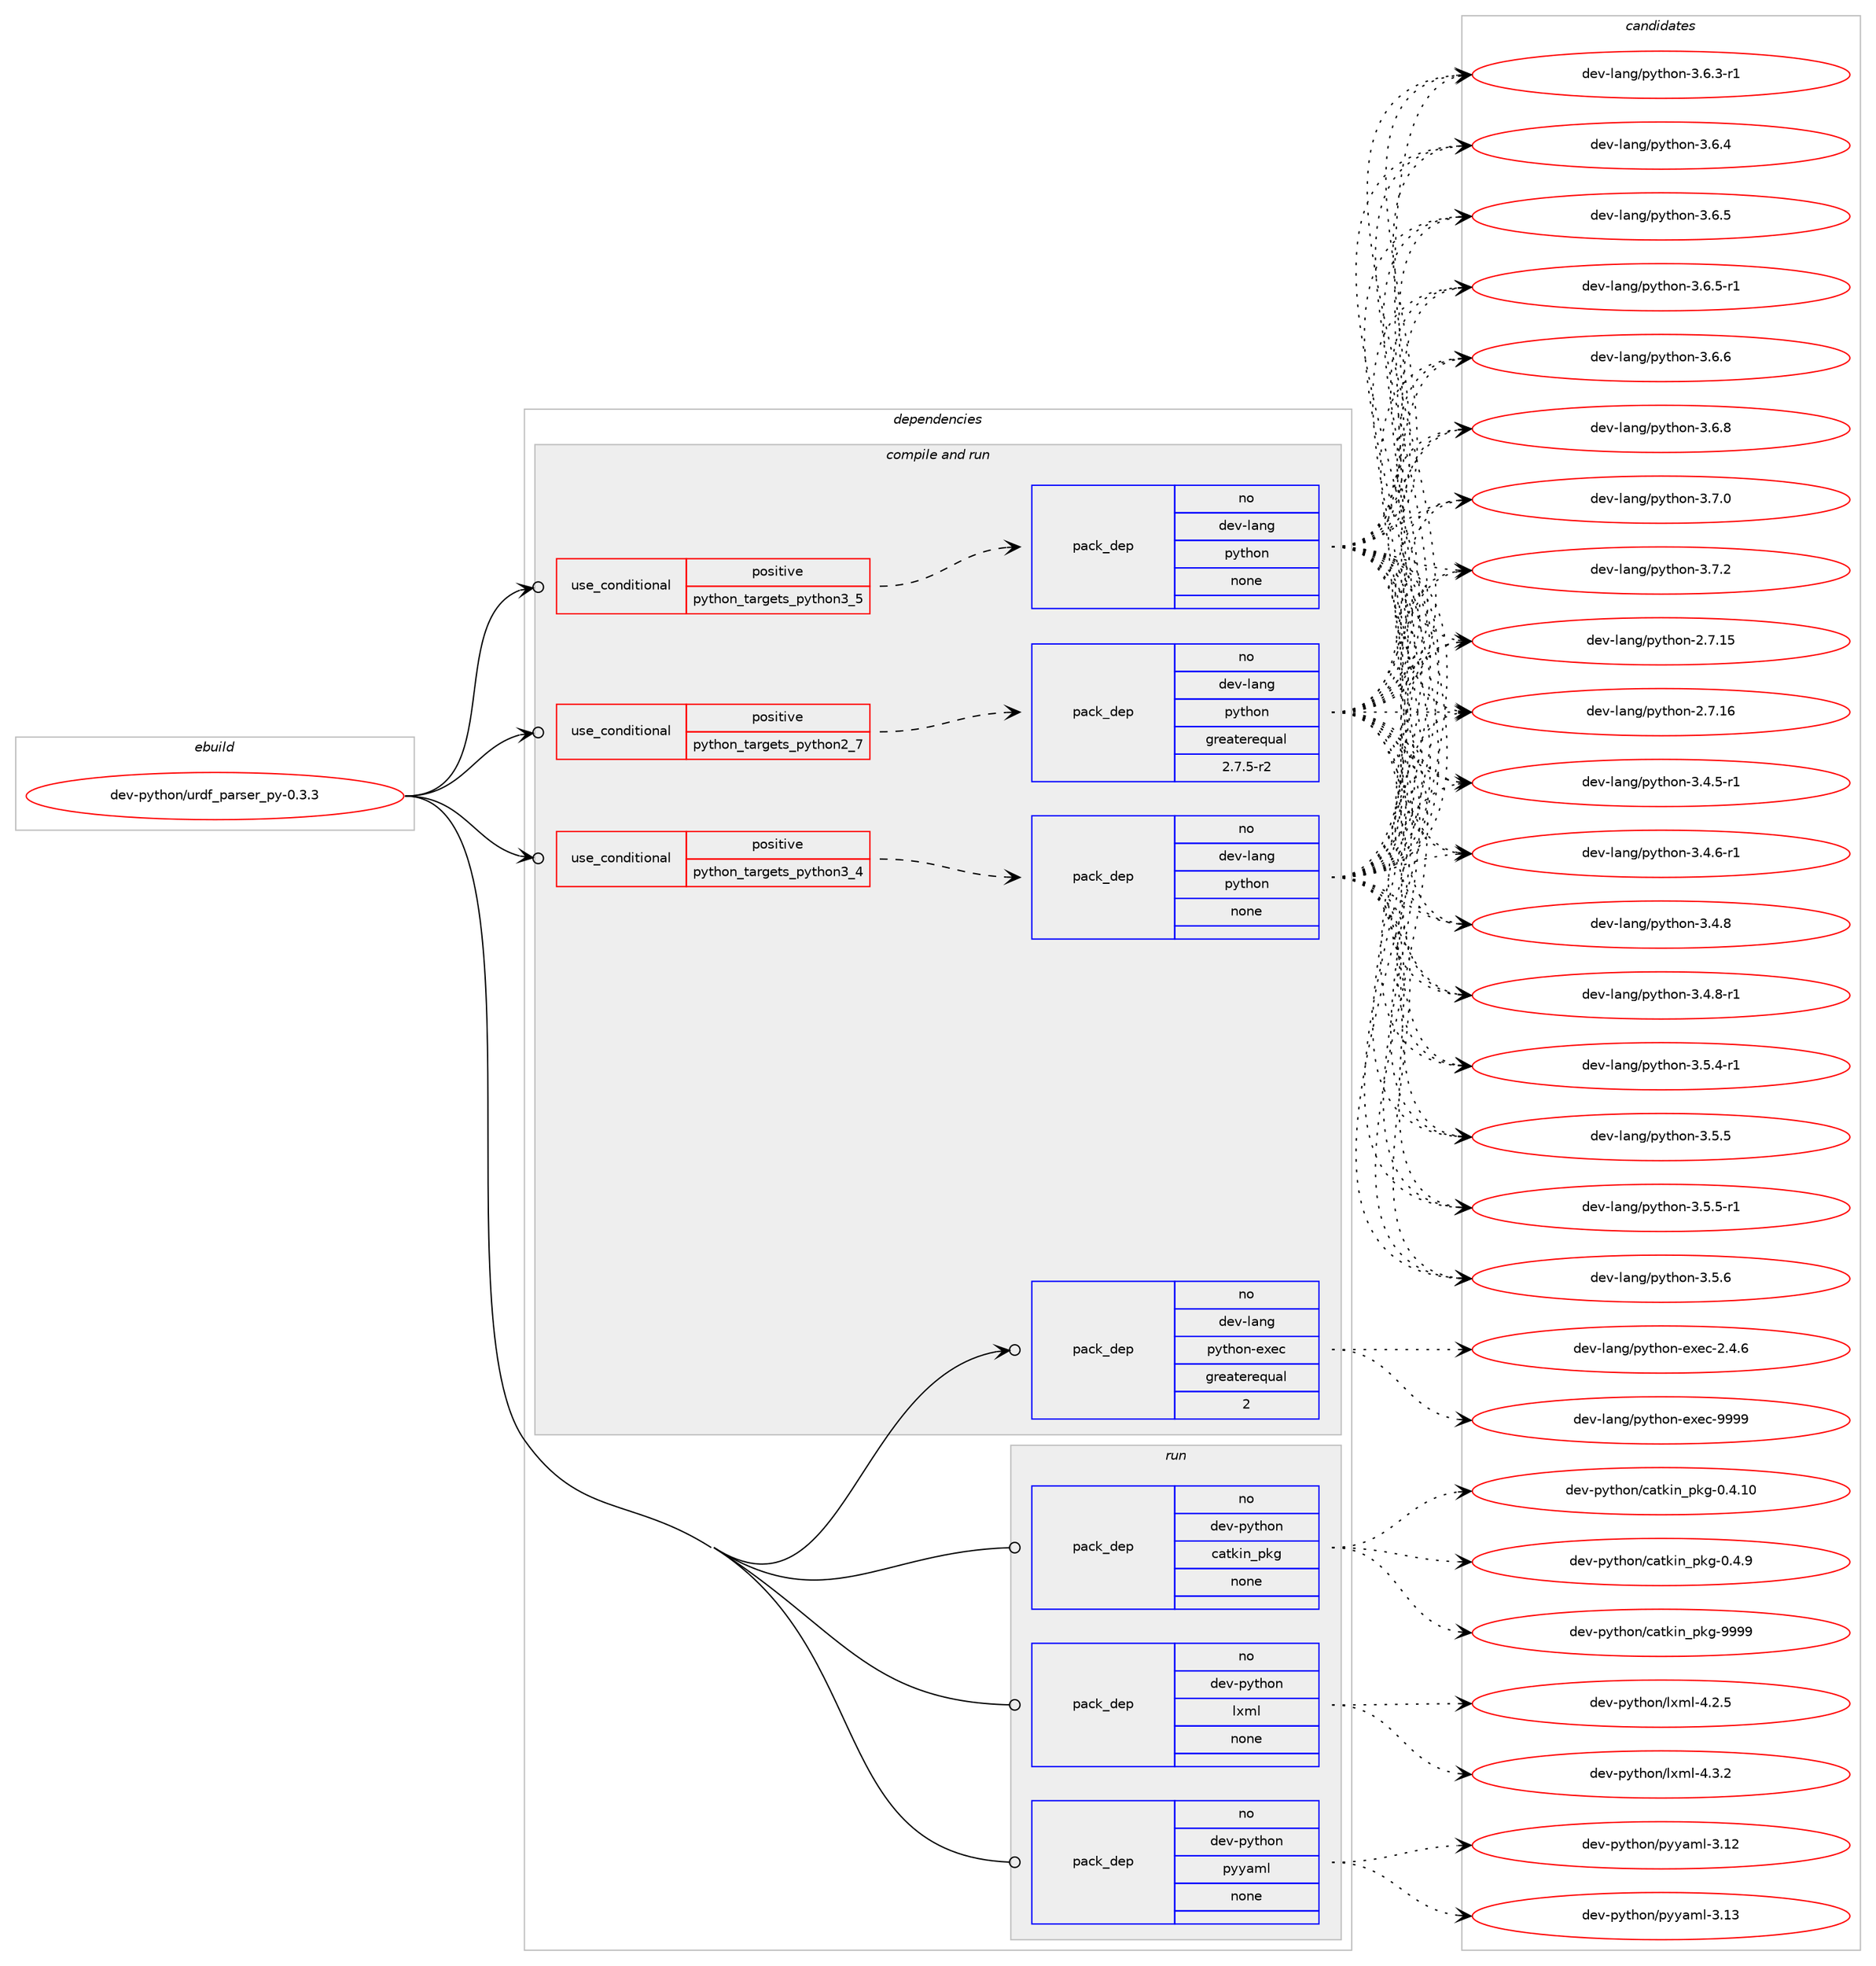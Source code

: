 digraph prolog {

# *************
# Graph options
# *************

newrank=true;
concentrate=true;
compound=true;
graph [rankdir=LR,fontname=Helvetica,fontsize=10,ranksep=1.5];#, ranksep=2.5, nodesep=0.2];
edge  [arrowhead=vee];
node  [fontname=Helvetica,fontsize=10];

# **********
# The ebuild
# **********

subgraph cluster_leftcol {
color=gray;
rank=same;
label=<<i>ebuild</i>>;
id [label="dev-python/urdf_parser_py-0.3.3", color=red, width=4, href="../dev-python/urdf_parser_py-0.3.3.svg"];
}

# ****************
# The dependencies
# ****************

subgraph cluster_midcol {
color=gray;
label=<<i>dependencies</i>>;
subgraph cluster_compile {
fillcolor="#eeeeee";
style=filled;
label=<<i>compile</i>>;
}
subgraph cluster_compileandrun {
fillcolor="#eeeeee";
style=filled;
label=<<i>compile and run</i>>;
subgraph cond386289 {
dependency1446366 [label=<<TABLE BORDER="0" CELLBORDER="1" CELLSPACING="0" CELLPADDING="4"><TR><TD ROWSPAN="3" CELLPADDING="10">use_conditional</TD></TR><TR><TD>positive</TD></TR><TR><TD>python_targets_python2_7</TD></TR></TABLE>>, shape=none, color=red];
subgraph pack1036708 {
dependency1446367 [label=<<TABLE BORDER="0" CELLBORDER="1" CELLSPACING="0" CELLPADDING="4" WIDTH="220"><TR><TD ROWSPAN="6" CELLPADDING="30">pack_dep</TD></TR><TR><TD WIDTH="110">no</TD></TR><TR><TD>dev-lang</TD></TR><TR><TD>python</TD></TR><TR><TD>greaterequal</TD></TR><TR><TD>2.7.5-r2</TD></TR></TABLE>>, shape=none, color=blue];
}
dependency1446366:e -> dependency1446367:w [weight=20,style="dashed",arrowhead="vee"];
}
id:e -> dependency1446366:w [weight=20,style="solid",arrowhead="odotvee"];
subgraph cond386290 {
dependency1446368 [label=<<TABLE BORDER="0" CELLBORDER="1" CELLSPACING="0" CELLPADDING="4"><TR><TD ROWSPAN="3" CELLPADDING="10">use_conditional</TD></TR><TR><TD>positive</TD></TR><TR><TD>python_targets_python3_4</TD></TR></TABLE>>, shape=none, color=red];
subgraph pack1036709 {
dependency1446369 [label=<<TABLE BORDER="0" CELLBORDER="1" CELLSPACING="0" CELLPADDING="4" WIDTH="220"><TR><TD ROWSPAN="6" CELLPADDING="30">pack_dep</TD></TR><TR><TD WIDTH="110">no</TD></TR><TR><TD>dev-lang</TD></TR><TR><TD>python</TD></TR><TR><TD>none</TD></TR><TR><TD></TD></TR></TABLE>>, shape=none, color=blue];
}
dependency1446368:e -> dependency1446369:w [weight=20,style="dashed",arrowhead="vee"];
}
id:e -> dependency1446368:w [weight=20,style="solid",arrowhead="odotvee"];
subgraph cond386291 {
dependency1446370 [label=<<TABLE BORDER="0" CELLBORDER="1" CELLSPACING="0" CELLPADDING="4"><TR><TD ROWSPAN="3" CELLPADDING="10">use_conditional</TD></TR><TR><TD>positive</TD></TR><TR><TD>python_targets_python3_5</TD></TR></TABLE>>, shape=none, color=red];
subgraph pack1036710 {
dependency1446371 [label=<<TABLE BORDER="0" CELLBORDER="1" CELLSPACING="0" CELLPADDING="4" WIDTH="220"><TR><TD ROWSPAN="6" CELLPADDING="30">pack_dep</TD></TR><TR><TD WIDTH="110">no</TD></TR><TR><TD>dev-lang</TD></TR><TR><TD>python</TD></TR><TR><TD>none</TD></TR><TR><TD></TD></TR></TABLE>>, shape=none, color=blue];
}
dependency1446370:e -> dependency1446371:w [weight=20,style="dashed",arrowhead="vee"];
}
id:e -> dependency1446370:w [weight=20,style="solid",arrowhead="odotvee"];
subgraph pack1036711 {
dependency1446372 [label=<<TABLE BORDER="0" CELLBORDER="1" CELLSPACING="0" CELLPADDING="4" WIDTH="220"><TR><TD ROWSPAN="6" CELLPADDING="30">pack_dep</TD></TR><TR><TD WIDTH="110">no</TD></TR><TR><TD>dev-lang</TD></TR><TR><TD>python-exec</TD></TR><TR><TD>greaterequal</TD></TR><TR><TD>2</TD></TR></TABLE>>, shape=none, color=blue];
}
id:e -> dependency1446372:w [weight=20,style="solid",arrowhead="odotvee"];
}
subgraph cluster_run {
fillcolor="#eeeeee";
style=filled;
label=<<i>run</i>>;
subgraph pack1036712 {
dependency1446373 [label=<<TABLE BORDER="0" CELLBORDER="1" CELLSPACING="0" CELLPADDING="4" WIDTH="220"><TR><TD ROWSPAN="6" CELLPADDING="30">pack_dep</TD></TR><TR><TD WIDTH="110">no</TD></TR><TR><TD>dev-python</TD></TR><TR><TD>catkin_pkg</TD></TR><TR><TD>none</TD></TR><TR><TD></TD></TR></TABLE>>, shape=none, color=blue];
}
id:e -> dependency1446373:w [weight=20,style="solid",arrowhead="odot"];
subgraph pack1036713 {
dependency1446374 [label=<<TABLE BORDER="0" CELLBORDER="1" CELLSPACING="0" CELLPADDING="4" WIDTH="220"><TR><TD ROWSPAN="6" CELLPADDING="30">pack_dep</TD></TR><TR><TD WIDTH="110">no</TD></TR><TR><TD>dev-python</TD></TR><TR><TD>lxml</TD></TR><TR><TD>none</TD></TR><TR><TD></TD></TR></TABLE>>, shape=none, color=blue];
}
id:e -> dependency1446374:w [weight=20,style="solid",arrowhead="odot"];
subgraph pack1036714 {
dependency1446375 [label=<<TABLE BORDER="0" CELLBORDER="1" CELLSPACING="0" CELLPADDING="4" WIDTH="220"><TR><TD ROWSPAN="6" CELLPADDING="30">pack_dep</TD></TR><TR><TD WIDTH="110">no</TD></TR><TR><TD>dev-python</TD></TR><TR><TD>pyyaml</TD></TR><TR><TD>none</TD></TR><TR><TD></TD></TR></TABLE>>, shape=none, color=blue];
}
id:e -> dependency1446375:w [weight=20,style="solid",arrowhead="odot"];
}
}

# **************
# The candidates
# **************

subgraph cluster_choices {
rank=same;
color=gray;
label=<<i>candidates</i>>;

subgraph choice1036708 {
color=black;
nodesep=1;
choice10010111845108971101034711212111610411111045504655464953 [label="dev-lang/python-2.7.15", color=red, width=4,href="../dev-lang/python-2.7.15.svg"];
choice10010111845108971101034711212111610411111045504655464954 [label="dev-lang/python-2.7.16", color=red, width=4,href="../dev-lang/python-2.7.16.svg"];
choice1001011184510897110103471121211161041111104551465246534511449 [label="dev-lang/python-3.4.5-r1", color=red, width=4,href="../dev-lang/python-3.4.5-r1.svg"];
choice1001011184510897110103471121211161041111104551465246544511449 [label="dev-lang/python-3.4.6-r1", color=red, width=4,href="../dev-lang/python-3.4.6-r1.svg"];
choice100101118451089711010347112121116104111110455146524656 [label="dev-lang/python-3.4.8", color=red, width=4,href="../dev-lang/python-3.4.8.svg"];
choice1001011184510897110103471121211161041111104551465246564511449 [label="dev-lang/python-3.4.8-r1", color=red, width=4,href="../dev-lang/python-3.4.8-r1.svg"];
choice1001011184510897110103471121211161041111104551465346524511449 [label="dev-lang/python-3.5.4-r1", color=red, width=4,href="../dev-lang/python-3.5.4-r1.svg"];
choice100101118451089711010347112121116104111110455146534653 [label="dev-lang/python-3.5.5", color=red, width=4,href="../dev-lang/python-3.5.5.svg"];
choice1001011184510897110103471121211161041111104551465346534511449 [label="dev-lang/python-3.5.5-r1", color=red, width=4,href="../dev-lang/python-3.5.5-r1.svg"];
choice100101118451089711010347112121116104111110455146534654 [label="dev-lang/python-3.5.6", color=red, width=4,href="../dev-lang/python-3.5.6.svg"];
choice1001011184510897110103471121211161041111104551465446514511449 [label="dev-lang/python-3.6.3-r1", color=red, width=4,href="../dev-lang/python-3.6.3-r1.svg"];
choice100101118451089711010347112121116104111110455146544652 [label="dev-lang/python-3.6.4", color=red, width=4,href="../dev-lang/python-3.6.4.svg"];
choice100101118451089711010347112121116104111110455146544653 [label="dev-lang/python-3.6.5", color=red, width=4,href="../dev-lang/python-3.6.5.svg"];
choice1001011184510897110103471121211161041111104551465446534511449 [label="dev-lang/python-3.6.5-r1", color=red, width=4,href="../dev-lang/python-3.6.5-r1.svg"];
choice100101118451089711010347112121116104111110455146544654 [label="dev-lang/python-3.6.6", color=red, width=4,href="../dev-lang/python-3.6.6.svg"];
choice100101118451089711010347112121116104111110455146544656 [label="dev-lang/python-3.6.8", color=red, width=4,href="../dev-lang/python-3.6.8.svg"];
choice100101118451089711010347112121116104111110455146554648 [label="dev-lang/python-3.7.0", color=red, width=4,href="../dev-lang/python-3.7.0.svg"];
choice100101118451089711010347112121116104111110455146554650 [label="dev-lang/python-3.7.2", color=red, width=4,href="../dev-lang/python-3.7.2.svg"];
dependency1446367:e -> choice10010111845108971101034711212111610411111045504655464953:w [style=dotted,weight="100"];
dependency1446367:e -> choice10010111845108971101034711212111610411111045504655464954:w [style=dotted,weight="100"];
dependency1446367:e -> choice1001011184510897110103471121211161041111104551465246534511449:w [style=dotted,weight="100"];
dependency1446367:e -> choice1001011184510897110103471121211161041111104551465246544511449:w [style=dotted,weight="100"];
dependency1446367:e -> choice100101118451089711010347112121116104111110455146524656:w [style=dotted,weight="100"];
dependency1446367:e -> choice1001011184510897110103471121211161041111104551465246564511449:w [style=dotted,weight="100"];
dependency1446367:e -> choice1001011184510897110103471121211161041111104551465346524511449:w [style=dotted,weight="100"];
dependency1446367:e -> choice100101118451089711010347112121116104111110455146534653:w [style=dotted,weight="100"];
dependency1446367:e -> choice1001011184510897110103471121211161041111104551465346534511449:w [style=dotted,weight="100"];
dependency1446367:e -> choice100101118451089711010347112121116104111110455146534654:w [style=dotted,weight="100"];
dependency1446367:e -> choice1001011184510897110103471121211161041111104551465446514511449:w [style=dotted,weight="100"];
dependency1446367:e -> choice100101118451089711010347112121116104111110455146544652:w [style=dotted,weight="100"];
dependency1446367:e -> choice100101118451089711010347112121116104111110455146544653:w [style=dotted,weight="100"];
dependency1446367:e -> choice1001011184510897110103471121211161041111104551465446534511449:w [style=dotted,weight="100"];
dependency1446367:e -> choice100101118451089711010347112121116104111110455146544654:w [style=dotted,weight="100"];
dependency1446367:e -> choice100101118451089711010347112121116104111110455146544656:w [style=dotted,weight="100"];
dependency1446367:e -> choice100101118451089711010347112121116104111110455146554648:w [style=dotted,weight="100"];
dependency1446367:e -> choice100101118451089711010347112121116104111110455146554650:w [style=dotted,weight="100"];
}
subgraph choice1036709 {
color=black;
nodesep=1;
choice10010111845108971101034711212111610411111045504655464953 [label="dev-lang/python-2.7.15", color=red, width=4,href="../dev-lang/python-2.7.15.svg"];
choice10010111845108971101034711212111610411111045504655464954 [label="dev-lang/python-2.7.16", color=red, width=4,href="../dev-lang/python-2.7.16.svg"];
choice1001011184510897110103471121211161041111104551465246534511449 [label="dev-lang/python-3.4.5-r1", color=red, width=4,href="../dev-lang/python-3.4.5-r1.svg"];
choice1001011184510897110103471121211161041111104551465246544511449 [label="dev-lang/python-3.4.6-r1", color=red, width=4,href="../dev-lang/python-3.4.6-r1.svg"];
choice100101118451089711010347112121116104111110455146524656 [label="dev-lang/python-3.4.8", color=red, width=4,href="../dev-lang/python-3.4.8.svg"];
choice1001011184510897110103471121211161041111104551465246564511449 [label="dev-lang/python-3.4.8-r1", color=red, width=4,href="../dev-lang/python-3.4.8-r1.svg"];
choice1001011184510897110103471121211161041111104551465346524511449 [label="dev-lang/python-3.5.4-r1", color=red, width=4,href="../dev-lang/python-3.5.4-r1.svg"];
choice100101118451089711010347112121116104111110455146534653 [label="dev-lang/python-3.5.5", color=red, width=4,href="../dev-lang/python-3.5.5.svg"];
choice1001011184510897110103471121211161041111104551465346534511449 [label="dev-lang/python-3.5.5-r1", color=red, width=4,href="../dev-lang/python-3.5.5-r1.svg"];
choice100101118451089711010347112121116104111110455146534654 [label="dev-lang/python-3.5.6", color=red, width=4,href="../dev-lang/python-3.5.6.svg"];
choice1001011184510897110103471121211161041111104551465446514511449 [label="dev-lang/python-3.6.3-r1", color=red, width=4,href="../dev-lang/python-3.6.3-r1.svg"];
choice100101118451089711010347112121116104111110455146544652 [label="dev-lang/python-3.6.4", color=red, width=4,href="../dev-lang/python-3.6.4.svg"];
choice100101118451089711010347112121116104111110455146544653 [label="dev-lang/python-3.6.5", color=red, width=4,href="../dev-lang/python-3.6.5.svg"];
choice1001011184510897110103471121211161041111104551465446534511449 [label="dev-lang/python-3.6.5-r1", color=red, width=4,href="../dev-lang/python-3.6.5-r1.svg"];
choice100101118451089711010347112121116104111110455146544654 [label="dev-lang/python-3.6.6", color=red, width=4,href="../dev-lang/python-3.6.6.svg"];
choice100101118451089711010347112121116104111110455146544656 [label="dev-lang/python-3.6.8", color=red, width=4,href="../dev-lang/python-3.6.8.svg"];
choice100101118451089711010347112121116104111110455146554648 [label="dev-lang/python-3.7.0", color=red, width=4,href="../dev-lang/python-3.7.0.svg"];
choice100101118451089711010347112121116104111110455146554650 [label="dev-lang/python-3.7.2", color=red, width=4,href="../dev-lang/python-3.7.2.svg"];
dependency1446369:e -> choice10010111845108971101034711212111610411111045504655464953:w [style=dotted,weight="100"];
dependency1446369:e -> choice10010111845108971101034711212111610411111045504655464954:w [style=dotted,weight="100"];
dependency1446369:e -> choice1001011184510897110103471121211161041111104551465246534511449:w [style=dotted,weight="100"];
dependency1446369:e -> choice1001011184510897110103471121211161041111104551465246544511449:w [style=dotted,weight="100"];
dependency1446369:e -> choice100101118451089711010347112121116104111110455146524656:w [style=dotted,weight="100"];
dependency1446369:e -> choice1001011184510897110103471121211161041111104551465246564511449:w [style=dotted,weight="100"];
dependency1446369:e -> choice1001011184510897110103471121211161041111104551465346524511449:w [style=dotted,weight="100"];
dependency1446369:e -> choice100101118451089711010347112121116104111110455146534653:w [style=dotted,weight="100"];
dependency1446369:e -> choice1001011184510897110103471121211161041111104551465346534511449:w [style=dotted,weight="100"];
dependency1446369:e -> choice100101118451089711010347112121116104111110455146534654:w [style=dotted,weight="100"];
dependency1446369:e -> choice1001011184510897110103471121211161041111104551465446514511449:w [style=dotted,weight="100"];
dependency1446369:e -> choice100101118451089711010347112121116104111110455146544652:w [style=dotted,weight="100"];
dependency1446369:e -> choice100101118451089711010347112121116104111110455146544653:w [style=dotted,weight="100"];
dependency1446369:e -> choice1001011184510897110103471121211161041111104551465446534511449:w [style=dotted,weight="100"];
dependency1446369:e -> choice100101118451089711010347112121116104111110455146544654:w [style=dotted,weight="100"];
dependency1446369:e -> choice100101118451089711010347112121116104111110455146544656:w [style=dotted,weight="100"];
dependency1446369:e -> choice100101118451089711010347112121116104111110455146554648:w [style=dotted,weight="100"];
dependency1446369:e -> choice100101118451089711010347112121116104111110455146554650:w [style=dotted,weight="100"];
}
subgraph choice1036710 {
color=black;
nodesep=1;
choice10010111845108971101034711212111610411111045504655464953 [label="dev-lang/python-2.7.15", color=red, width=4,href="../dev-lang/python-2.7.15.svg"];
choice10010111845108971101034711212111610411111045504655464954 [label="dev-lang/python-2.7.16", color=red, width=4,href="../dev-lang/python-2.7.16.svg"];
choice1001011184510897110103471121211161041111104551465246534511449 [label="dev-lang/python-3.4.5-r1", color=red, width=4,href="../dev-lang/python-3.4.5-r1.svg"];
choice1001011184510897110103471121211161041111104551465246544511449 [label="dev-lang/python-3.4.6-r1", color=red, width=4,href="../dev-lang/python-3.4.6-r1.svg"];
choice100101118451089711010347112121116104111110455146524656 [label="dev-lang/python-3.4.8", color=red, width=4,href="../dev-lang/python-3.4.8.svg"];
choice1001011184510897110103471121211161041111104551465246564511449 [label="dev-lang/python-3.4.8-r1", color=red, width=4,href="../dev-lang/python-3.4.8-r1.svg"];
choice1001011184510897110103471121211161041111104551465346524511449 [label="dev-lang/python-3.5.4-r1", color=red, width=4,href="../dev-lang/python-3.5.4-r1.svg"];
choice100101118451089711010347112121116104111110455146534653 [label="dev-lang/python-3.5.5", color=red, width=4,href="../dev-lang/python-3.5.5.svg"];
choice1001011184510897110103471121211161041111104551465346534511449 [label="dev-lang/python-3.5.5-r1", color=red, width=4,href="../dev-lang/python-3.5.5-r1.svg"];
choice100101118451089711010347112121116104111110455146534654 [label="dev-lang/python-3.5.6", color=red, width=4,href="../dev-lang/python-3.5.6.svg"];
choice1001011184510897110103471121211161041111104551465446514511449 [label="dev-lang/python-3.6.3-r1", color=red, width=4,href="../dev-lang/python-3.6.3-r1.svg"];
choice100101118451089711010347112121116104111110455146544652 [label="dev-lang/python-3.6.4", color=red, width=4,href="../dev-lang/python-3.6.4.svg"];
choice100101118451089711010347112121116104111110455146544653 [label="dev-lang/python-3.6.5", color=red, width=4,href="../dev-lang/python-3.6.5.svg"];
choice1001011184510897110103471121211161041111104551465446534511449 [label="dev-lang/python-3.6.5-r1", color=red, width=4,href="../dev-lang/python-3.6.5-r1.svg"];
choice100101118451089711010347112121116104111110455146544654 [label="dev-lang/python-3.6.6", color=red, width=4,href="../dev-lang/python-3.6.6.svg"];
choice100101118451089711010347112121116104111110455146544656 [label="dev-lang/python-3.6.8", color=red, width=4,href="../dev-lang/python-3.6.8.svg"];
choice100101118451089711010347112121116104111110455146554648 [label="dev-lang/python-3.7.0", color=red, width=4,href="../dev-lang/python-3.7.0.svg"];
choice100101118451089711010347112121116104111110455146554650 [label="dev-lang/python-3.7.2", color=red, width=4,href="../dev-lang/python-3.7.2.svg"];
dependency1446371:e -> choice10010111845108971101034711212111610411111045504655464953:w [style=dotted,weight="100"];
dependency1446371:e -> choice10010111845108971101034711212111610411111045504655464954:w [style=dotted,weight="100"];
dependency1446371:e -> choice1001011184510897110103471121211161041111104551465246534511449:w [style=dotted,weight="100"];
dependency1446371:e -> choice1001011184510897110103471121211161041111104551465246544511449:w [style=dotted,weight="100"];
dependency1446371:e -> choice100101118451089711010347112121116104111110455146524656:w [style=dotted,weight="100"];
dependency1446371:e -> choice1001011184510897110103471121211161041111104551465246564511449:w [style=dotted,weight="100"];
dependency1446371:e -> choice1001011184510897110103471121211161041111104551465346524511449:w [style=dotted,weight="100"];
dependency1446371:e -> choice100101118451089711010347112121116104111110455146534653:w [style=dotted,weight="100"];
dependency1446371:e -> choice1001011184510897110103471121211161041111104551465346534511449:w [style=dotted,weight="100"];
dependency1446371:e -> choice100101118451089711010347112121116104111110455146534654:w [style=dotted,weight="100"];
dependency1446371:e -> choice1001011184510897110103471121211161041111104551465446514511449:w [style=dotted,weight="100"];
dependency1446371:e -> choice100101118451089711010347112121116104111110455146544652:w [style=dotted,weight="100"];
dependency1446371:e -> choice100101118451089711010347112121116104111110455146544653:w [style=dotted,weight="100"];
dependency1446371:e -> choice1001011184510897110103471121211161041111104551465446534511449:w [style=dotted,weight="100"];
dependency1446371:e -> choice100101118451089711010347112121116104111110455146544654:w [style=dotted,weight="100"];
dependency1446371:e -> choice100101118451089711010347112121116104111110455146544656:w [style=dotted,weight="100"];
dependency1446371:e -> choice100101118451089711010347112121116104111110455146554648:w [style=dotted,weight="100"];
dependency1446371:e -> choice100101118451089711010347112121116104111110455146554650:w [style=dotted,weight="100"];
}
subgraph choice1036711 {
color=black;
nodesep=1;
choice1001011184510897110103471121211161041111104510112010199455046524654 [label="dev-lang/python-exec-2.4.6", color=red, width=4,href="../dev-lang/python-exec-2.4.6.svg"];
choice10010111845108971101034711212111610411111045101120101994557575757 [label="dev-lang/python-exec-9999", color=red, width=4,href="../dev-lang/python-exec-9999.svg"];
dependency1446372:e -> choice1001011184510897110103471121211161041111104510112010199455046524654:w [style=dotted,weight="100"];
dependency1446372:e -> choice10010111845108971101034711212111610411111045101120101994557575757:w [style=dotted,weight="100"];
}
subgraph choice1036712 {
color=black;
nodesep=1;
choice100101118451121211161041111104799971161071051109511210710345484652464948 [label="dev-python/catkin_pkg-0.4.10", color=red, width=4,href="../dev-python/catkin_pkg-0.4.10.svg"];
choice1001011184511212111610411111047999711610710511095112107103454846524657 [label="dev-python/catkin_pkg-0.4.9", color=red, width=4,href="../dev-python/catkin_pkg-0.4.9.svg"];
choice10010111845112121116104111110479997116107105110951121071034557575757 [label="dev-python/catkin_pkg-9999", color=red, width=4,href="../dev-python/catkin_pkg-9999.svg"];
dependency1446373:e -> choice100101118451121211161041111104799971161071051109511210710345484652464948:w [style=dotted,weight="100"];
dependency1446373:e -> choice1001011184511212111610411111047999711610710511095112107103454846524657:w [style=dotted,weight="100"];
dependency1446373:e -> choice10010111845112121116104111110479997116107105110951121071034557575757:w [style=dotted,weight="100"];
}
subgraph choice1036713 {
color=black;
nodesep=1;
choice1001011184511212111610411111047108120109108455246504653 [label="dev-python/lxml-4.2.5", color=red, width=4,href="../dev-python/lxml-4.2.5.svg"];
choice1001011184511212111610411111047108120109108455246514650 [label="dev-python/lxml-4.3.2", color=red, width=4,href="../dev-python/lxml-4.3.2.svg"];
dependency1446374:e -> choice1001011184511212111610411111047108120109108455246504653:w [style=dotted,weight="100"];
dependency1446374:e -> choice1001011184511212111610411111047108120109108455246514650:w [style=dotted,weight="100"];
}
subgraph choice1036714 {
color=black;
nodesep=1;
choice1001011184511212111610411111047112121121971091084551464950 [label="dev-python/pyyaml-3.12", color=red, width=4,href="../dev-python/pyyaml-3.12.svg"];
choice1001011184511212111610411111047112121121971091084551464951 [label="dev-python/pyyaml-3.13", color=red, width=4,href="../dev-python/pyyaml-3.13.svg"];
dependency1446375:e -> choice1001011184511212111610411111047112121121971091084551464950:w [style=dotted,weight="100"];
dependency1446375:e -> choice1001011184511212111610411111047112121121971091084551464951:w [style=dotted,weight="100"];
}
}

}
